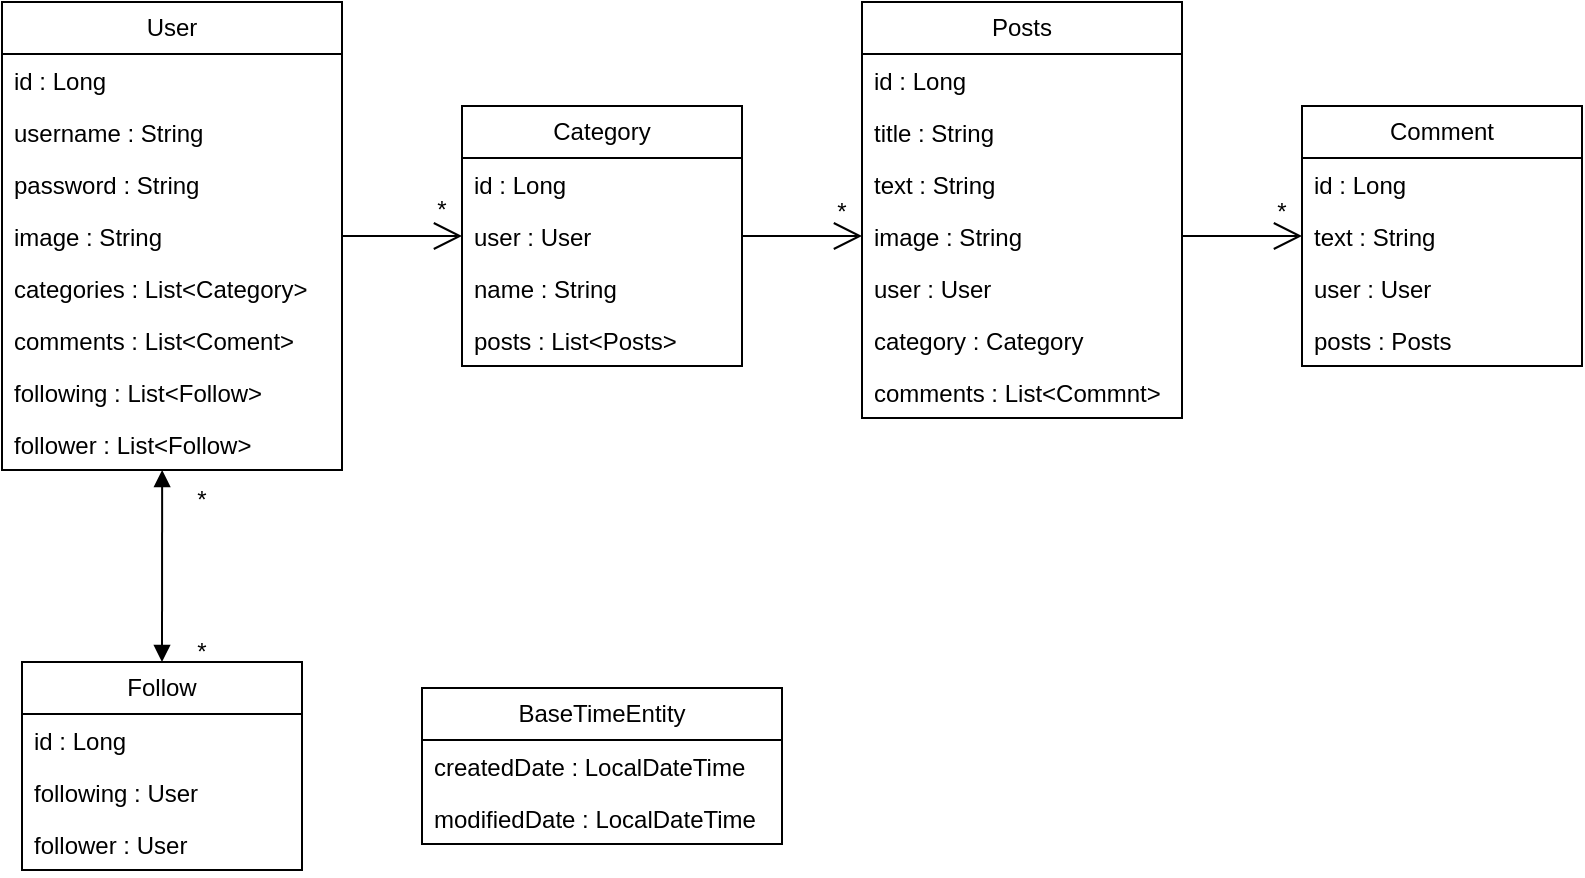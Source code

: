 <mxfile version="21.3.7" type="device">
  <diagram id="C5RBs43oDa-KdzZeNtuy" name="Page-1">
    <mxGraphModel dx="1012" dy="516" grid="1" gridSize="10" guides="1" tooltips="1" connect="1" arrows="1" fold="1" page="1" pageScale="1" pageWidth="827" pageHeight="1169" math="0" shadow="0">
      <root>
        <mxCell id="WIyWlLk6GJQsqaUBKTNV-0" />
        <mxCell id="WIyWlLk6GJQsqaUBKTNV-1" parent="WIyWlLk6GJQsqaUBKTNV-0" />
        <mxCell id="6p2Yerpg0JRQV6hs91Fs-0" value="User" style="swimlane;fontStyle=0;childLayout=stackLayout;horizontal=1;startSize=26;fillColor=none;horizontalStack=0;resizeParent=1;resizeParentMax=0;resizeLast=0;collapsible=1;marginBottom=0;whiteSpace=wrap;html=1;" parent="WIyWlLk6GJQsqaUBKTNV-1" vertex="1">
          <mxGeometry x="20" y="220" width="170" height="234" as="geometry" />
        </mxCell>
        <mxCell id="3k2PyrwAhf3HKfeTnDA5-0" value="id : Long" style="text;strokeColor=none;fillColor=none;align=left;verticalAlign=top;spacingLeft=4;spacingRight=4;overflow=hidden;rotatable=0;points=[[0,0.5],[1,0.5]];portConstraint=eastwest;whiteSpace=wrap;html=1;" parent="6p2Yerpg0JRQV6hs91Fs-0" vertex="1">
          <mxGeometry y="26" width="170" height="26" as="geometry" />
        </mxCell>
        <mxCell id="6p2Yerpg0JRQV6hs91Fs-1" value="username : String" style="text;strokeColor=none;fillColor=none;align=left;verticalAlign=top;spacingLeft=4;spacingRight=4;overflow=hidden;rotatable=0;points=[[0,0.5],[1,0.5]];portConstraint=eastwest;whiteSpace=wrap;html=1;" parent="6p2Yerpg0JRQV6hs91Fs-0" vertex="1">
          <mxGeometry y="52" width="170" height="26" as="geometry" />
        </mxCell>
        <mxCell id="6p2Yerpg0JRQV6hs91Fs-2" value="password : String" style="text;strokeColor=none;fillColor=none;align=left;verticalAlign=top;spacingLeft=4;spacingRight=4;overflow=hidden;rotatable=0;points=[[0,0.5],[1,0.5]];portConstraint=eastwest;whiteSpace=wrap;html=1;" parent="6p2Yerpg0JRQV6hs91Fs-0" vertex="1">
          <mxGeometry y="78" width="170" height="26" as="geometry" />
        </mxCell>
        <mxCell id="6p2Yerpg0JRQV6hs91Fs-4" value="image : String" style="text;strokeColor=none;fillColor=none;align=left;verticalAlign=top;spacingLeft=4;spacingRight=4;overflow=hidden;rotatable=0;points=[[0,0.5],[1,0.5]];portConstraint=eastwest;whiteSpace=wrap;html=1;" parent="6p2Yerpg0JRQV6hs91Fs-0" vertex="1">
          <mxGeometry y="104" width="170" height="26" as="geometry" />
        </mxCell>
        <mxCell id="3k2PyrwAhf3HKfeTnDA5-9" value="categories : List&amp;lt;Category&amp;gt;&lt;br&gt;" style="text;strokeColor=none;fillColor=none;align=left;verticalAlign=top;spacingLeft=4;spacingRight=4;overflow=hidden;rotatable=0;points=[[0,0.5],[1,0.5]];portConstraint=eastwest;whiteSpace=wrap;html=1;" parent="6p2Yerpg0JRQV6hs91Fs-0" vertex="1">
          <mxGeometry y="130" width="170" height="26" as="geometry" />
        </mxCell>
        <mxCell id="U2Uf_lLt7XEdubm4YGRr-0" value="comments : List&amp;lt;Coment&amp;gt;" style="text;strokeColor=none;fillColor=none;align=left;verticalAlign=top;spacingLeft=4;spacingRight=4;overflow=hidden;rotatable=0;points=[[0,0.5],[1,0.5]];portConstraint=eastwest;whiteSpace=wrap;html=1;" vertex="1" parent="6p2Yerpg0JRQV6hs91Fs-0">
          <mxGeometry y="156" width="170" height="26" as="geometry" />
        </mxCell>
        <mxCell id="U2Uf_lLt7XEdubm4YGRr-1" value="following : List&amp;lt;Follow&amp;gt;" style="text;strokeColor=none;fillColor=none;align=left;verticalAlign=top;spacingLeft=4;spacingRight=4;overflow=hidden;rotatable=0;points=[[0,0.5],[1,0.5]];portConstraint=eastwest;whiteSpace=wrap;html=1;" vertex="1" parent="6p2Yerpg0JRQV6hs91Fs-0">
          <mxGeometry y="182" width="170" height="26" as="geometry" />
        </mxCell>
        <mxCell id="U2Uf_lLt7XEdubm4YGRr-2" value="follower : List&amp;lt;Follow&amp;gt;" style="text;strokeColor=none;fillColor=none;align=left;verticalAlign=top;spacingLeft=4;spacingRight=4;overflow=hidden;rotatable=0;points=[[0,0.5],[1,0.5]];portConstraint=eastwest;whiteSpace=wrap;html=1;" vertex="1" parent="6p2Yerpg0JRQV6hs91Fs-0">
          <mxGeometry y="208" width="170" height="26" as="geometry" />
        </mxCell>
        <mxCell id="3k2PyrwAhf3HKfeTnDA5-1" value="Category" style="swimlane;fontStyle=0;childLayout=stackLayout;horizontal=1;startSize=26;fillColor=none;horizontalStack=0;resizeParent=1;resizeParentMax=0;resizeLast=0;collapsible=1;marginBottom=0;whiteSpace=wrap;html=1;" parent="WIyWlLk6GJQsqaUBKTNV-1" vertex="1">
          <mxGeometry x="250" y="272" width="140" height="130" as="geometry" />
        </mxCell>
        <mxCell id="3k2PyrwAhf3HKfeTnDA5-2" value="id : Long" style="text;strokeColor=none;fillColor=none;align=left;verticalAlign=top;spacingLeft=4;spacingRight=4;overflow=hidden;rotatable=0;points=[[0,0.5],[1,0.5]];portConstraint=eastwest;whiteSpace=wrap;html=1;" parent="3k2PyrwAhf3HKfeTnDA5-1" vertex="1">
          <mxGeometry y="26" width="140" height="26" as="geometry" />
        </mxCell>
        <mxCell id="3k2PyrwAhf3HKfeTnDA5-10" value="user : User" style="text;strokeColor=none;fillColor=none;align=left;verticalAlign=top;spacingLeft=4;spacingRight=4;overflow=hidden;rotatable=0;points=[[0,0.5],[1,0.5]];portConstraint=eastwest;whiteSpace=wrap;html=1;" parent="3k2PyrwAhf3HKfeTnDA5-1" vertex="1">
          <mxGeometry y="52" width="140" height="26" as="geometry" />
        </mxCell>
        <mxCell id="3k2PyrwAhf3HKfeTnDA5-3" value="name : String" style="text;strokeColor=none;fillColor=none;align=left;verticalAlign=top;spacingLeft=4;spacingRight=4;overflow=hidden;rotatable=0;points=[[0,0.5],[1,0.5]];portConstraint=eastwest;whiteSpace=wrap;html=1;" parent="3k2PyrwAhf3HKfeTnDA5-1" vertex="1">
          <mxGeometry y="78" width="140" height="26" as="geometry" />
        </mxCell>
        <mxCell id="U2Uf_lLt7XEdubm4YGRr-3" value="posts : List&amp;lt;Posts&amp;gt;" style="text;strokeColor=none;fillColor=none;align=left;verticalAlign=top;spacingLeft=4;spacingRight=4;overflow=hidden;rotatable=0;points=[[0,0.5],[1,0.5]];portConstraint=eastwest;whiteSpace=wrap;html=1;" vertex="1" parent="3k2PyrwAhf3HKfeTnDA5-1">
          <mxGeometry y="104" width="140" height="26" as="geometry" />
        </mxCell>
        <mxCell id="3k2PyrwAhf3HKfeTnDA5-5" value="Posts" style="swimlane;fontStyle=0;childLayout=stackLayout;horizontal=1;startSize=26;fillColor=none;horizontalStack=0;resizeParent=1;resizeParentMax=0;resizeLast=0;collapsible=1;marginBottom=0;whiteSpace=wrap;html=1;" parent="WIyWlLk6GJQsqaUBKTNV-1" vertex="1">
          <mxGeometry x="450" y="220" width="160" height="208" as="geometry" />
        </mxCell>
        <mxCell id="3k2PyrwAhf3HKfeTnDA5-6" value="id : Long" style="text;strokeColor=none;fillColor=none;align=left;verticalAlign=top;spacingLeft=4;spacingRight=4;overflow=hidden;rotatable=0;points=[[0,0.5],[1,0.5]];portConstraint=eastwest;whiteSpace=wrap;html=1;" parent="3k2PyrwAhf3HKfeTnDA5-5" vertex="1">
          <mxGeometry y="26" width="160" height="26" as="geometry" />
        </mxCell>
        <mxCell id="U2Uf_lLt7XEdubm4YGRr-4" value="title : String" style="text;strokeColor=none;fillColor=none;align=left;verticalAlign=top;spacingLeft=4;spacingRight=4;overflow=hidden;rotatable=0;points=[[0,0.5],[1,0.5]];portConstraint=eastwest;whiteSpace=wrap;html=1;" vertex="1" parent="3k2PyrwAhf3HKfeTnDA5-5">
          <mxGeometry y="52" width="160" height="26" as="geometry" />
        </mxCell>
        <mxCell id="U2Uf_lLt7XEdubm4YGRr-5" value="text : String" style="text;strokeColor=none;fillColor=none;align=left;verticalAlign=top;spacingLeft=4;spacingRight=4;overflow=hidden;rotatable=0;points=[[0,0.5],[1,0.5]];portConstraint=eastwest;whiteSpace=wrap;html=1;" vertex="1" parent="3k2PyrwAhf3HKfeTnDA5-5">
          <mxGeometry y="78" width="160" height="26" as="geometry" />
        </mxCell>
        <mxCell id="U2Uf_lLt7XEdubm4YGRr-6" value="image : String" style="text;strokeColor=none;fillColor=none;align=left;verticalAlign=top;spacingLeft=4;spacingRight=4;overflow=hidden;rotatable=0;points=[[0,0.5],[1,0.5]];portConstraint=eastwest;whiteSpace=wrap;html=1;" vertex="1" parent="3k2PyrwAhf3HKfeTnDA5-5">
          <mxGeometry y="104" width="160" height="26" as="geometry" />
        </mxCell>
        <mxCell id="U2Uf_lLt7XEdubm4YGRr-7" value="user : User" style="text;strokeColor=none;fillColor=none;align=left;verticalAlign=top;spacingLeft=4;spacingRight=4;overflow=hidden;rotatable=0;points=[[0,0.5],[1,0.5]];portConstraint=eastwest;whiteSpace=wrap;html=1;" vertex="1" parent="3k2PyrwAhf3HKfeTnDA5-5">
          <mxGeometry y="130" width="160" height="26" as="geometry" />
        </mxCell>
        <mxCell id="U2Uf_lLt7XEdubm4YGRr-8" value="category : Category" style="text;strokeColor=none;fillColor=none;align=left;verticalAlign=top;spacingLeft=4;spacingRight=4;overflow=hidden;rotatable=0;points=[[0,0.5],[1,0.5]];portConstraint=eastwest;whiteSpace=wrap;html=1;" vertex="1" parent="3k2PyrwAhf3HKfeTnDA5-5">
          <mxGeometry y="156" width="160" height="26" as="geometry" />
        </mxCell>
        <mxCell id="U2Uf_lLt7XEdubm4YGRr-9" value="comments : List&amp;lt;Commnt&amp;gt;" style="text;strokeColor=none;fillColor=none;align=left;verticalAlign=top;spacingLeft=4;spacingRight=4;overflow=hidden;rotatable=0;points=[[0,0.5],[1,0.5]];portConstraint=eastwest;whiteSpace=wrap;html=1;" vertex="1" parent="3k2PyrwAhf3HKfeTnDA5-5">
          <mxGeometry y="182" width="160" height="26" as="geometry" />
        </mxCell>
        <mxCell id="U2Uf_lLt7XEdubm4YGRr-10" value="Comment" style="swimlane;fontStyle=0;childLayout=stackLayout;horizontal=1;startSize=26;fillColor=none;horizontalStack=0;resizeParent=1;resizeParentMax=0;resizeLast=0;collapsible=1;marginBottom=0;whiteSpace=wrap;html=1;" vertex="1" parent="WIyWlLk6GJQsqaUBKTNV-1">
          <mxGeometry x="670" y="272" width="140" height="130" as="geometry" />
        </mxCell>
        <mxCell id="U2Uf_lLt7XEdubm4YGRr-11" value="id : Long" style="text;strokeColor=none;fillColor=none;align=left;verticalAlign=top;spacingLeft=4;spacingRight=4;overflow=hidden;rotatable=0;points=[[0,0.5],[1,0.5]];portConstraint=eastwest;whiteSpace=wrap;html=1;" vertex="1" parent="U2Uf_lLt7XEdubm4YGRr-10">
          <mxGeometry y="26" width="140" height="26" as="geometry" />
        </mxCell>
        <mxCell id="U2Uf_lLt7XEdubm4YGRr-12" value="text : String" style="text;strokeColor=none;fillColor=none;align=left;verticalAlign=top;spacingLeft=4;spacingRight=4;overflow=hidden;rotatable=0;points=[[0,0.5],[1,0.5]];portConstraint=eastwest;whiteSpace=wrap;html=1;" vertex="1" parent="U2Uf_lLt7XEdubm4YGRr-10">
          <mxGeometry y="52" width="140" height="26" as="geometry" />
        </mxCell>
        <mxCell id="U2Uf_lLt7XEdubm4YGRr-13" value="user : User" style="text;strokeColor=none;fillColor=none;align=left;verticalAlign=top;spacingLeft=4;spacingRight=4;overflow=hidden;rotatable=0;points=[[0,0.5],[1,0.5]];portConstraint=eastwest;whiteSpace=wrap;html=1;" vertex="1" parent="U2Uf_lLt7XEdubm4YGRr-10">
          <mxGeometry y="78" width="140" height="26" as="geometry" />
        </mxCell>
        <mxCell id="U2Uf_lLt7XEdubm4YGRr-14" value="posts : Posts" style="text;strokeColor=none;fillColor=none;align=left;verticalAlign=top;spacingLeft=4;spacingRight=4;overflow=hidden;rotatable=0;points=[[0,0.5],[1,0.5]];portConstraint=eastwest;whiteSpace=wrap;html=1;" vertex="1" parent="U2Uf_lLt7XEdubm4YGRr-10">
          <mxGeometry y="104" width="140" height="26" as="geometry" />
        </mxCell>
        <mxCell id="U2Uf_lLt7XEdubm4YGRr-15" value="Follow" style="swimlane;fontStyle=0;childLayout=stackLayout;horizontal=1;startSize=26;fillColor=none;horizontalStack=0;resizeParent=1;resizeParentMax=0;resizeLast=0;collapsible=1;marginBottom=0;whiteSpace=wrap;html=1;" vertex="1" parent="WIyWlLk6GJQsqaUBKTNV-1">
          <mxGeometry x="30" y="550" width="140" height="104" as="geometry" />
        </mxCell>
        <mxCell id="U2Uf_lLt7XEdubm4YGRr-16" value="id : Long" style="text;strokeColor=none;fillColor=none;align=left;verticalAlign=top;spacingLeft=4;spacingRight=4;overflow=hidden;rotatable=0;points=[[0,0.5],[1,0.5]];portConstraint=eastwest;whiteSpace=wrap;html=1;" vertex="1" parent="U2Uf_lLt7XEdubm4YGRr-15">
          <mxGeometry y="26" width="140" height="26" as="geometry" />
        </mxCell>
        <mxCell id="U2Uf_lLt7XEdubm4YGRr-17" value="following : User" style="text;strokeColor=none;fillColor=none;align=left;verticalAlign=top;spacingLeft=4;spacingRight=4;overflow=hidden;rotatable=0;points=[[0,0.5],[1,0.5]];portConstraint=eastwest;whiteSpace=wrap;html=1;" vertex="1" parent="U2Uf_lLt7XEdubm4YGRr-15">
          <mxGeometry y="52" width="140" height="26" as="geometry" />
        </mxCell>
        <mxCell id="U2Uf_lLt7XEdubm4YGRr-18" value="follower : User" style="text;strokeColor=none;fillColor=none;align=left;verticalAlign=top;spacingLeft=4;spacingRight=4;overflow=hidden;rotatable=0;points=[[0,0.5],[1,0.5]];portConstraint=eastwest;whiteSpace=wrap;html=1;" vertex="1" parent="U2Uf_lLt7XEdubm4YGRr-15">
          <mxGeometry y="78" width="140" height="26" as="geometry" />
        </mxCell>
        <mxCell id="U2Uf_lLt7XEdubm4YGRr-20" value="" style="endArrow=block;startArrow=block;endFill=1;startFill=1;html=1;rounded=0;exitX=0.5;exitY=0;exitDx=0;exitDy=0;entryX=0.471;entryY=1;entryDx=0;entryDy=0;entryPerimeter=0;" edge="1" parent="WIyWlLk6GJQsqaUBKTNV-1" source="U2Uf_lLt7XEdubm4YGRr-15" target="U2Uf_lLt7XEdubm4YGRr-2">
          <mxGeometry width="160" relative="1" as="geometry">
            <mxPoint x="110" y="480" as="sourcePoint" />
            <mxPoint x="120" y="480" as="targetPoint" />
          </mxGeometry>
        </mxCell>
        <mxCell id="U2Uf_lLt7XEdubm4YGRr-22" value="" style="endArrow=open;endFill=1;endSize=12;html=1;rounded=0;exitX=1;exitY=0.5;exitDx=0;exitDy=0;entryX=0;entryY=0.5;entryDx=0;entryDy=0;" edge="1" parent="WIyWlLk6GJQsqaUBKTNV-1" source="6p2Yerpg0JRQV6hs91Fs-4" target="3k2PyrwAhf3HKfeTnDA5-10">
          <mxGeometry width="160" relative="1" as="geometry">
            <mxPoint x="250" y="460" as="sourcePoint" />
            <mxPoint x="410" y="460" as="targetPoint" />
          </mxGeometry>
        </mxCell>
        <mxCell id="U2Uf_lLt7XEdubm4YGRr-23" value="" style="endArrow=open;endFill=1;endSize=12;html=1;rounded=0;exitX=1;exitY=0.5;exitDx=0;exitDy=0;entryX=0;entryY=0.5;entryDx=0;entryDy=0;" edge="1" parent="WIyWlLk6GJQsqaUBKTNV-1" source="3k2PyrwAhf3HKfeTnDA5-10" target="U2Uf_lLt7XEdubm4YGRr-6">
          <mxGeometry width="160" relative="1" as="geometry">
            <mxPoint x="290" y="460" as="sourcePoint" />
            <mxPoint x="450" y="460" as="targetPoint" />
          </mxGeometry>
        </mxCell>
        <mxCell id="U2Uf_lLt7XEdubm4YGRr-24" value="" style="endArrow=open;endFill=1;endSize=12;html=1;rounded=0;exitX=1;exitY=0.5;exitDx=0;exitDy=0;entryX=0;entryY=0.5;entryDx=0;entryDy=0;" edge="1" parent="WIyWlLk6GJQsqaUBKTNV-1" source="U2Uf_lLt7XEdubm4YGRr-6" target="U2Uf_lLt7XEdubm4YGRr-12">
          <mxGeometry width="160" relative="1" as="geometry">
            <mxPoint x="660" y="440" as="sourcePoint" />
            <mxPoint x="820" y="440" as="targetPoint" />
          </mxGeometry>
        </mxCell>
        <mxCell id="U2Uf_lLt7XEdubm4YGRr-27" value="*" style="text;html=1;strokeColor=none;fillColor=none;align=center;verticalAlign=middle;whiteSpace=wrap;rounded=0;" vertex="1" parent="WIyWlLk6GJQsqaUBKTNV-1">
          <mxGeometry x="210" y="309" width="60" height="30" as="geometry" />
        </mxCell>
        <mxCell id="U2Uf_lLt7XEdubm4YGRr-28" value="*" style="text;html=1;strokeColor=none;fillColor=none;align=center;verticalAlign=middle;whiteSpace=wrap;rounded=0;" vertex="1" parent="WIyWlLk6GJQsqaUBKTNV-1">
          <mxGeometry x="410" y="310" width="60" height="30" as="geometry" />
        </mxCell>
        <mxCell id="U2Uf_lLt7XEdubm4YGRr-32" value="*" style="text;html=1;strokeColor=none;fillColor=none;align=center;verticalAlign=middle;whiteSpace=wrap;rounded=0;" vertex="1" parent="WIyWlLk6GJQsqaUBKTNV-1">
          <mxGeometry x="630" y="310" width="60" height="30" as="geometry" />
        </mxCell>
        <mxCell id="U2Uf_lLt7XEdubm4YGRr-34" value="*" style="text;html=1;strokeColor=none;fillColor=none;align=center;verticalAlign=middle;whiteSpace=wrap;rounded=0;" vertex="1" parent="WIyWlLk6GJQsqaUBKTNV-1">
          <mxGeometry x="90" y="454" width="60" height="30" as="geometry" />
        </mxCell>
        <mxCell id="U2Uf_lLt7XEdubm4YGRr-35" value="*" style="text;html=1;strokeColor=none;fillColor=none;align=center;verticalAlign=middle;whiteSpace=wrap;rounded=0;" vertex="1" parent="WIyWlLk6GJQsqaUBKTNV-1">
          <mxGeometry x="90" y="530" width="60" height="30" as="geometry" />
        </mxCell>
        <mxCell id="U2Uf_lLt7XEdubm4YGRr-36" value="BaseTimeEntity" style="swimlane;fontStyle=0;childLayout=stackLayout;horizontal=1;startSize=26;fillColor=none;horizontalStack=0;resizeParent=1;resizeParentMax=0;resizeLast=0;collapsible=1;marginBottom=0;whiteSpace=wrap;html=1;" vertex="1" parent="WIyWlLk6GJQsqaUBKTNV-1">
          <mxGeometry x="230" y="563" width="180" height="78" as="geometry" />
        </mxCell>
        <mxCell id="U2Uf_lLt7XEdubm4YGRr-37" value="createdDate : LocalDateTime" style="text;strokeColor=none;fillColor=none;align=left;verticalAlign=top;spacingLeft=4;spacingRight=4;overflow=hidden;rotatable=0;points=[[0,0.5],[1,0.5]];portConstraint=eastwest;whiteSpace=wrap;html=1;" vertex="1" parent="U2Uf_lLt7XEdubm4YGRr-36">
          <mxGeometry y="26" width="180" height="26" as="geometry" />
        </mxCell>
        <mxCell id="U2Uf_lLt7XEdubm4YGRr-38" value="modifiedDate : LocalDateTime" style="text;strokeColor=none;fillColor=none;align=left;verticalAlign=top;spacingLeft=4;spacingRight=4;overflow=hidden;rotatable=0;points=[[0,0.5],[1,0.5]];portConstraint=eastwest;whiteSpace=wrap;html=1;" vertex="1" parent="U2Uf_lLt7XEdubm4YGRr-36">
          <mxGeometry y="52" width="180" height="26" as="geometry" />
        </mxCell>
      </root>
    </mxGraphModel>
  </diagram>
</mxfile>
